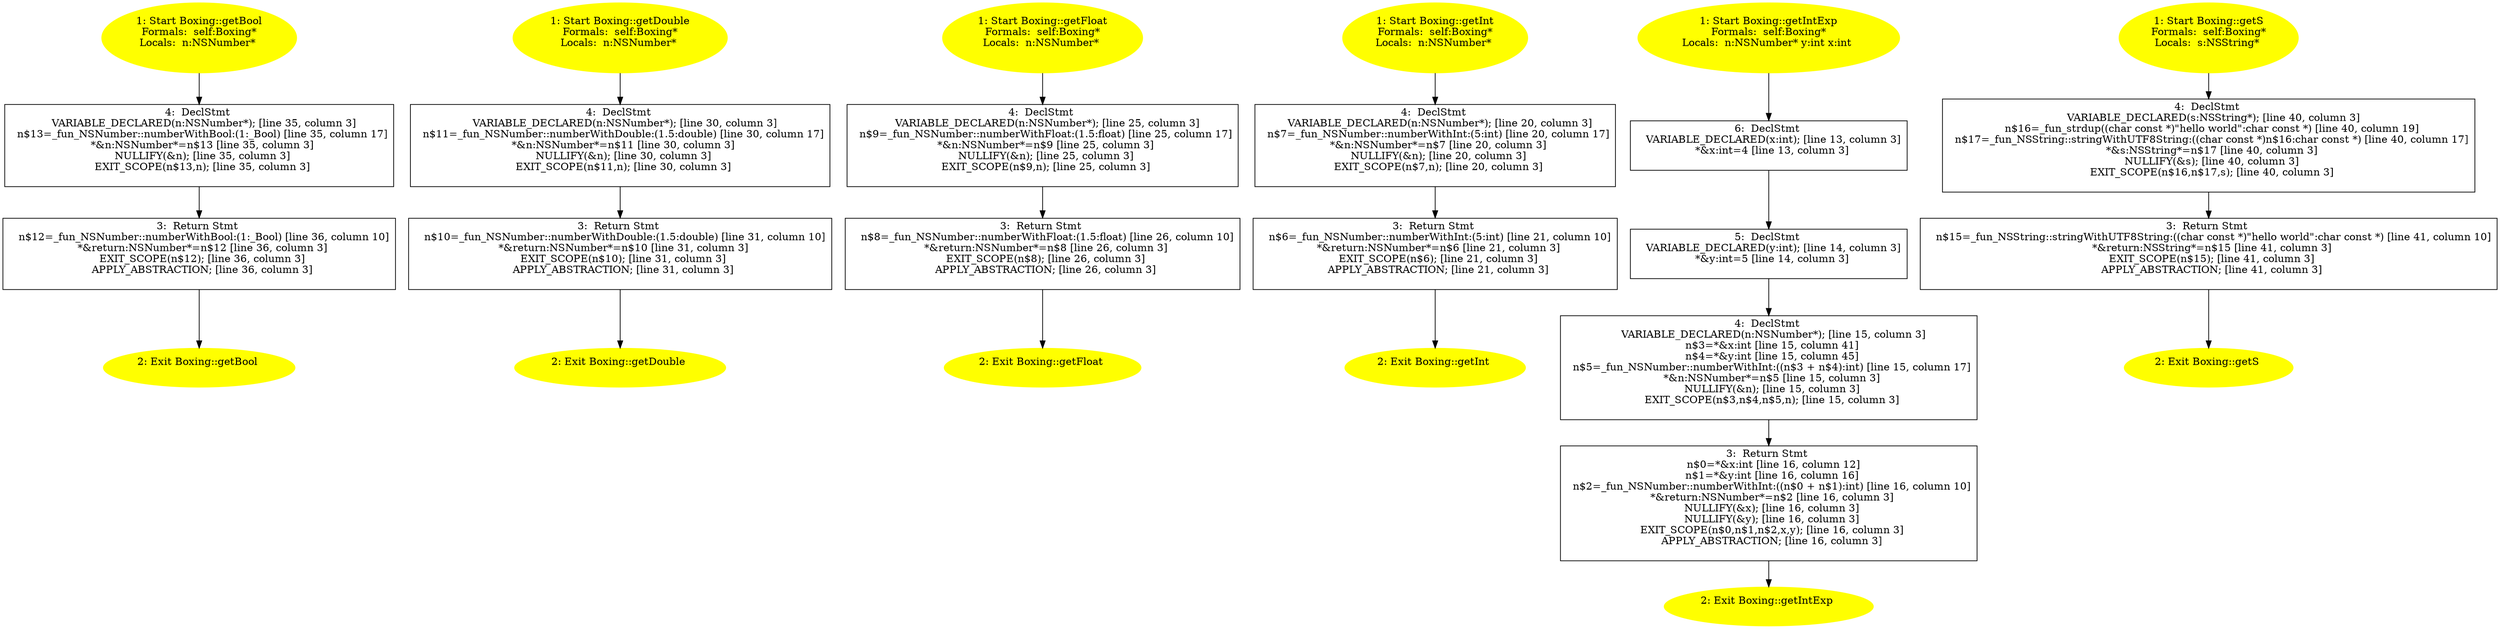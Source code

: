 /* @generated */
digraph cfg {
"getBool#Boxing#instance.3315ec58788820860ec4adc889dd7197_1" [label="1: Start Boxing::getBool\nFormals:  self:Boxing*\nLocals:  n:NSNumber* \n  " color=yellow style=filled]
	

	 "getBool#Boxing#instance.3315ec58788820860ec4adc889dd7197_1" -> "getBool#Boxing#instance.3315ec58788820860ec4adc889dd7197_4" ;
"getBool#Boxing#instance.3315ec58788820860ec4adc889dd7197_2" [label="2: Exit Boxing::getBool \n  " color=yellow style=filled]
	

"getBool#Boxing#instance.3315ec58788820860ec4adc889dd7197_3" [label="3:  Return Stmt \n   n$12=_fun_NSNumber::numberWithBool:(1:_Bool) [line 36, column 10]\n  *&return:NSNumber*=n$12 [line 36, column 3]\n  EXIT_SCOPE(n$12); [line 36, column 3]\n  APPLY_ABSTRACTION; [line 36, column 3]\n " shape="box"]
	

	 "getBool#Boxing#instance.3315ec58788820860ec4adc889dd7197_3" -> "getBool#Boxing#instance.3315ec58788820860ec4adc889dd7197_2" ;
"getBool#Boxing#instance.3315ec58788820860ec4adc889dd7197_4" [label="4:  DeclStmt \n   VARIABLE_DECLARED(n:NSNumber*); [line 35, column 3]\n  n$13=_fun_NSNumber::numberWithBool:(1:_Bool) [line 35, column 17]\n  *&n:NSNumber*=n$13 [line 35, column 3]\n  NULLIFY(&n); [line 35, column 3]\n  EXIT_SCOPE(n$13,n); [line 35, column 3]\n " shape="box"]
	

	 "getBool#Boxing#instance.3315ec58788820860ec4adc889dd7197_4" -> "getBool#Boxing#instance.3315ec58788820860ec4adc889dd7197_3" ;
"getDouble#Boxing#instance.d2ccf367cc9eb4c0b5e345694f262070_1" [label="1: Start Boxing::getDouble\nFormals:  self:Boxing*\nLocals:  n:NSNumber* \n  " color=yellow style=filled]
	

	 "getDouble#Boxing#instance.d2ccf367cc9eb4c0b5e345694f262070_1" -> "getDouble#Boxing#instance.d2ccf367cc9eb4c0b5e345694f262070_4" ;
"getDouble#Boxing#instance.d2ccf367cc9eb4c0b5e345694f262070_2" [label="2: Exit Boxing::getDouble \n  " color=yellow style=filled]
	

"getDouble#Boxing#instance.d2ccf367cc9eb4c0b5e345694f262070_3" [label="3:  Return Stmt \n   n$10=_fun_NSNumber::numberWithDouble:(1.5:double) [line 31, column 10]\n  *&return:NSNumber*=n$10 [line 31, column 3]\n  EXIT_SCOPE(n$10); [line 31, column 3]\n  APPLY_ABSTRACTION; [line 31, column 3]\n " shape="box"]
	

	 "getDouble#Boxing#instance.d2ccf367cc9eb4c0b5e345694f262070_3" -> "getDouble#Boxing#instance.d2ccf367cc9eb4c0b5e345694f262070_2" ;
"getDouble#Boxing#instance.d2ccf367cc9eb4c0b5e345694f262070_4" [label="4:  DeclStmt \n   VARIABLE_DECLARED(n:NSNumber*); [line 30, column 3]\n  n$11=_fun_NSNumber::numberWithDouble:(1.5:double) [line 30, column 17]\n  *&n:NSNumber*=n$11 [line 30, column 3]\n  NULLIFY(&n); [line 30, column 3]\n  EXIT_SCOPE(n$11,n); [line 30, column 3]\n " shape="box"]
	

	 "getDouble#Boxing#instance.d2ccf367cc9eb4c0b5e345694f262070_4" -> "getDouble#Boxing#instance.d2ccf367cc9eb4c0b5e345694f262070_3" ;
"getFloat#Boxing#instance.3de027274316c0cdfd230c6dbd0333a0_1" [label="1: Start Boxing::getFloat\nFormals:  self:Boxing*\nLocals:  n:NSNumber* \n  " color=yellow style=filled]
	

	 "getFloat#Boxing#instance.3de027274316c0cdfd230c6dbd0333a0_1" -> "getFloat#Boxing#instance.3de027274316c0cdfd230c6dbd0333a0_4" ;
"getFloat#Boxing#instance.3de027274316c0cdfd230c6dbd0333a0_2" [label="2: Exit Boxing::getFloat \n  " color=yellow style=filled]
	

"getFloat#Boxing#instance.3de027274316c0cdfd230c6dbd0333a0_3" [label="3:  Return Stmt \n   n$8=_fun_NSNumber::numberWithFloat:(1.5:float) [line 26, column 10]\n  *&return:NSNumber*=n$8 [line 26, column 3]\n  EXIT_SCOPE(n$8); [line 26, column 3]\n  APPLY_ABSTRACTION; [line 26, column 3]\n " shape="box"]
	

	 "getFloat#Boxing#instance.3de027274316c0cdfd230c6dbd0333a0_3" -> "getFloat#Boxing#instance.3de027274316c0cdfd230c6dbd0333a0_2" ;
"getFloat#Boxing#instance.3de027274316c0cdfd230c6dbd0333a0_4" [label="4:  DeclStmt \n   VARIABLE_DECLARED(n:NSNumber*); [line 25, column 3]\n  n$9=_fun_NSNumber::numberWithFloat:(1.5:float) [line 25, column 17]\n  *&n:NSNumber*=n$9 [line 25, column 3]\n  NULLIFY(&n); [line 25, column 3]\n  EXIT_SCOPE(n$9,n); [line 25, column 3]\n " shape="box"]
	

	 "getFloat#Boxing#instance.3de027274316c0cdfd230c6dbd0333a0_4" -> "getFloat#Boxing#instance.3de027274316c0cdfd230c6dbd0333a0_3" ;
"getInt#Boxing#instance.6b1205ea87bb285944ca74c0597dcf85_1" [label="1: Start Boxing::getInt\nFormals:  self:Boxing*\nLocals:  n:NSNumber* \n  " color=yellow style=filled]
	

	 "getInt#Boxing#instance.6b1205ea87bb285944ca74c0597dcf85_1" -> "getInt#Boxing#instance.6b1205ea87bb285944ca74c0597dcf85_4" ;
"getInt#Boxing#instance.6b1205ea87bb285944ca74c0597dcf85_2" [label="2: Exit Boxing::getInt \n  " color=yellow style=filled]
	

"getInt#Boxing#instance.6b1205ea87bb285944ca74c0597dcf85_3" [label="3:  Return Stmt \n   n$6=_fun_NSNumber::numberWithInt:(5:int) [line 21, column 10]\n  *&return:NSNumber*=n$6 [line 21, column 3]\n  EXIT_SCOPE(n$6); [line 21, column 3]\n  APPLY_ABSTRACTION; [line 21, column 3]\n " shape="box"]
	

	 "getInt#Boxing#instance.6b1205ea87bb285944ca74c0597dcf85_3" -> "getInt#Boxing#instance.6b1205ea87bb285944ca74c0597dcf85_2" ;
"getInt#Boxing#instance.6b1205ea87bb285944ca74c0597dcf85_4" [label="4:  DeclStmt \n   VARIABLE_DECLARED(n:NSNumber*); [line 20, column 3]\n  n$7=_fun_NSNumber::numberWithInt:(5:int) [line 20, column 17]\n  *&n:NSNumber*=n$7 [line 20, column 3]\n  NULLIFY(&n); [line 20, column 3]\n  EXIT_SCOPE(n$7,n); [line 20, column 3]\n " shape="box"]
	

	 "getInt#Boxing#instance.6b1205ea87bb285944ca74c0597dcf85_4" -> "getInt#Boxing#instance.6b1205ea87bb285944ca74c0597dcf85_3" ;
"getIntExp#Boxing#instance.1230c4f8d594629f186c72bd450c75b1_1" [label="1: Start Boxing::getIntExp\nFormals:  self:Boxing*\nLocals:  n:NSNumber* y:int x:int \n  " color=yellow style=filled]
	

	 "getIntExp#Boxing#instance.1230c4f8d594629f186c72bd450c75b1_1" -> "getIntExp#Boxing#instance.1230c4f8d594629f186c72bd450c75b1_6" ;
"getIntExp#Boxing#instance.1230c4f8d594629f186c72bd450c75b1_2" [label="2: Exit Boxing::getIntExp \n  " color=yellow style=filled]
	

"getIntExp#Boxing#instance.1230c4f8d594629f186c72bd450c75b1_3" [label="3:  Return Stmt \n   n$0=*&x:int [line 16, column 12]\n  n$1=*&y:int [line 16, column 16]\n  n$2=_fun_NSNumber::numberWithInt:((n$0 + n$1):int) [line 16, column 10]\n  *&return:NSNumber*=n$2 [line 16, column 3]\n  NULLIFY(&x); [line 16, column 3]\n  NULLIFY(&y); [line 16, column 3]\n  EXIT_SCOPE(n$0,n$1,n$2,x,y); [line 16, column 3]\n  APPLY_ABSTRACTION; [line 16, column 3]\n " shape="box"]
	

	 "getIntExp#Boxing#instance.1230c4f8d594629f186c72bd450c75b1_3" -> "getIntExp#Boxing#instance.1230c4f8d594629f186c72bd450c75b1_2" ;
"getIntExp#Boxing#instance.1230c4f8d594629f186c72bd450c75b1_4" [label="4:  DeclStmt \n   VARIABLE_DECLARED(n:NSNumber*); [line 15, column 3]\n  n$3=*&x:int [line 15, column 41]\n  n$4=*&y:int [line 15, column 45]\n  n$5=_fun_NSNumber::numberWithInt:((n$3 + n$4):int) [line 15, column 17]\n  *&n:NSNumber*=n$5 [line 15, column 3]\n  NULLIFY(&n); [line 15, column 3]\n  EXIT_SCOPE(n$3,n$4,n$5,n); [line 15, column 3]\n " shape="box"]
	

	 "getIntExp#Boxing#instance.1230c4f8d594629f186c72bd450c75b1_4" -> "getIntExp#Boxing#instance.1230c4f8d594629f186c72bd450c75b1_3" ;
"getIntExp#Boxing#instance.1230c4f8d594629f186c72bd450c75b1_5" [label="5:  DeclStmt \n   VARIABLE_DECLARED(y:int); [line 14, column 3]\n  *&y:int=5 [line 14, column 3]\n " shape="box"]
	

	 "getIntExp#Boxing#instance.1230c4f8d594629f186c72bd450c75b1_5" -> "getIntExp#Boxing#instance.1230c4f8d594629f186c72bd450c75b1_4" ;
"getIntExp#Boxing#instance.1230c4f8d594629f186c72bd450c75b1_6" [label="6:  DeclStmt \n   VARIABLE_DECLARED(x:int); [line 13, column 3]\n  *&x:int=4 [line 13, column 3]\n " shape="box"]
	

	 "getIntExp#Boxing#instance.1230c4f8d594629f186c72bd450c75b1_6" -> "getIntExp#Boxing#instance.1230c4f8d594629f186c72bd450c75b1_5" ;
"getS#Boxing#instance.97ccd331527b54376eb9b2b822cb25a3_1" [label="1: Start Boxing::getS\nFormals:  self:Boxing*\nLocals:  s:NSString* \n  " color=yellow style=filled]
	

	 "getS#Boxing#instance.97ccd331527b54376eb9b2b822cb25a3_1" -> "getS#Boxing#instance.97ccd331527b54376eb9b2b822cb25a3_4" ;
"getS#Boxing#instance.97ccd331527b54376eb9b2b822cb25a3_2" [label="2: Exit Boxing::getS \n  " color=yellow style=filled]
	

"getS#Boxing#instance.97ccd331527b54376eb9b2b822cb25a3_3" [label="3:  Return Stmt \n   n$15=_fun_NSString::stringWithUTF8String:((char const *)\"hello world\":char const *) [line 41, column 10]\n  *&return:NSString*=n$15 [line 41, column 3]\n  EXIT_SCOPE(n$15); [line 41, column 3]\n  APPLY_ABSTRACTION; [line 41, column 3]\n " shape="box"]
	

	 "getS#Boxing#instance.97ccd331527b54376eb9b2b822cb25a3_3" -> "getS#Boxing#instance.97ccd331527b54376eb9b2b822cb25a3_2" ;
"getS#Boxing#instance.97ccd331527b54376eb9b2b822cb25a3_4" [label="4:  DeclStmt \n   VARIABLE_DECLARED(s:NSString*); [line 40, column 3]\n  n$16=_fun_strdup((char const *)\"hello world\":char const *) [line 40, column 19]\n  n$17=_fun_NSString::stringWithUTF8String:((char const *)n$16:char const *) [line 40, column 17]\n  *&s:NSString*=n$17 [line 40, column 3]\n  NULLIFY(&s); [line 40, column 3]\n  EXIT_SCOPE(n$16,n$17,s); [line 40, column 3]\n " shape="box"]
	

	 "getS#Boxing#instance.97ccd331527b54376eb9b2b822cb25a3_4" -> "getS#Boxing#instance.97ccd331527b54376eb9b2b822cb25a3_3" ;
}
